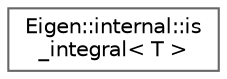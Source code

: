 digraph "类继承关系图"
{
 // LATEX_PDF_SIZE
  bgcolor="transparent";
  edge [fontname=Helvetica,fontsize=10,labelfontname=Helvetica,labelfontsize=10];
  node [fontname=Helvetica,fontsize=10,shape=box,height=0.2,width=0.4];
  rankdir="LR";
  Node0 [id="Node000000",label="Eigen::internal::is\l_integral\< T \>",height=0.2,width=0.4,color="grey40", fillcolor="white", style="filled",URL="$struct_eigen_1_1internal_1_1is__integral.html",tooltip=" "];
}
